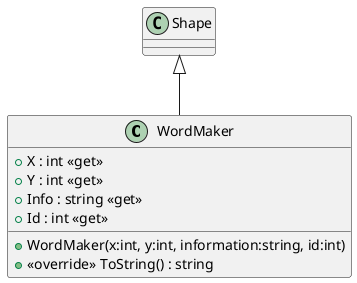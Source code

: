 @startuml
class WordMaker {
    + X : int <<get>>
    + Y : int <<get>>
    + Info : string <<get>>
    + Id : int <<get>>
    + WordMaker(x:int, y:int, information:string, id:int)
    + <<override>> ToString() : string
}
Shape <|-- WordMaker
@enduml
